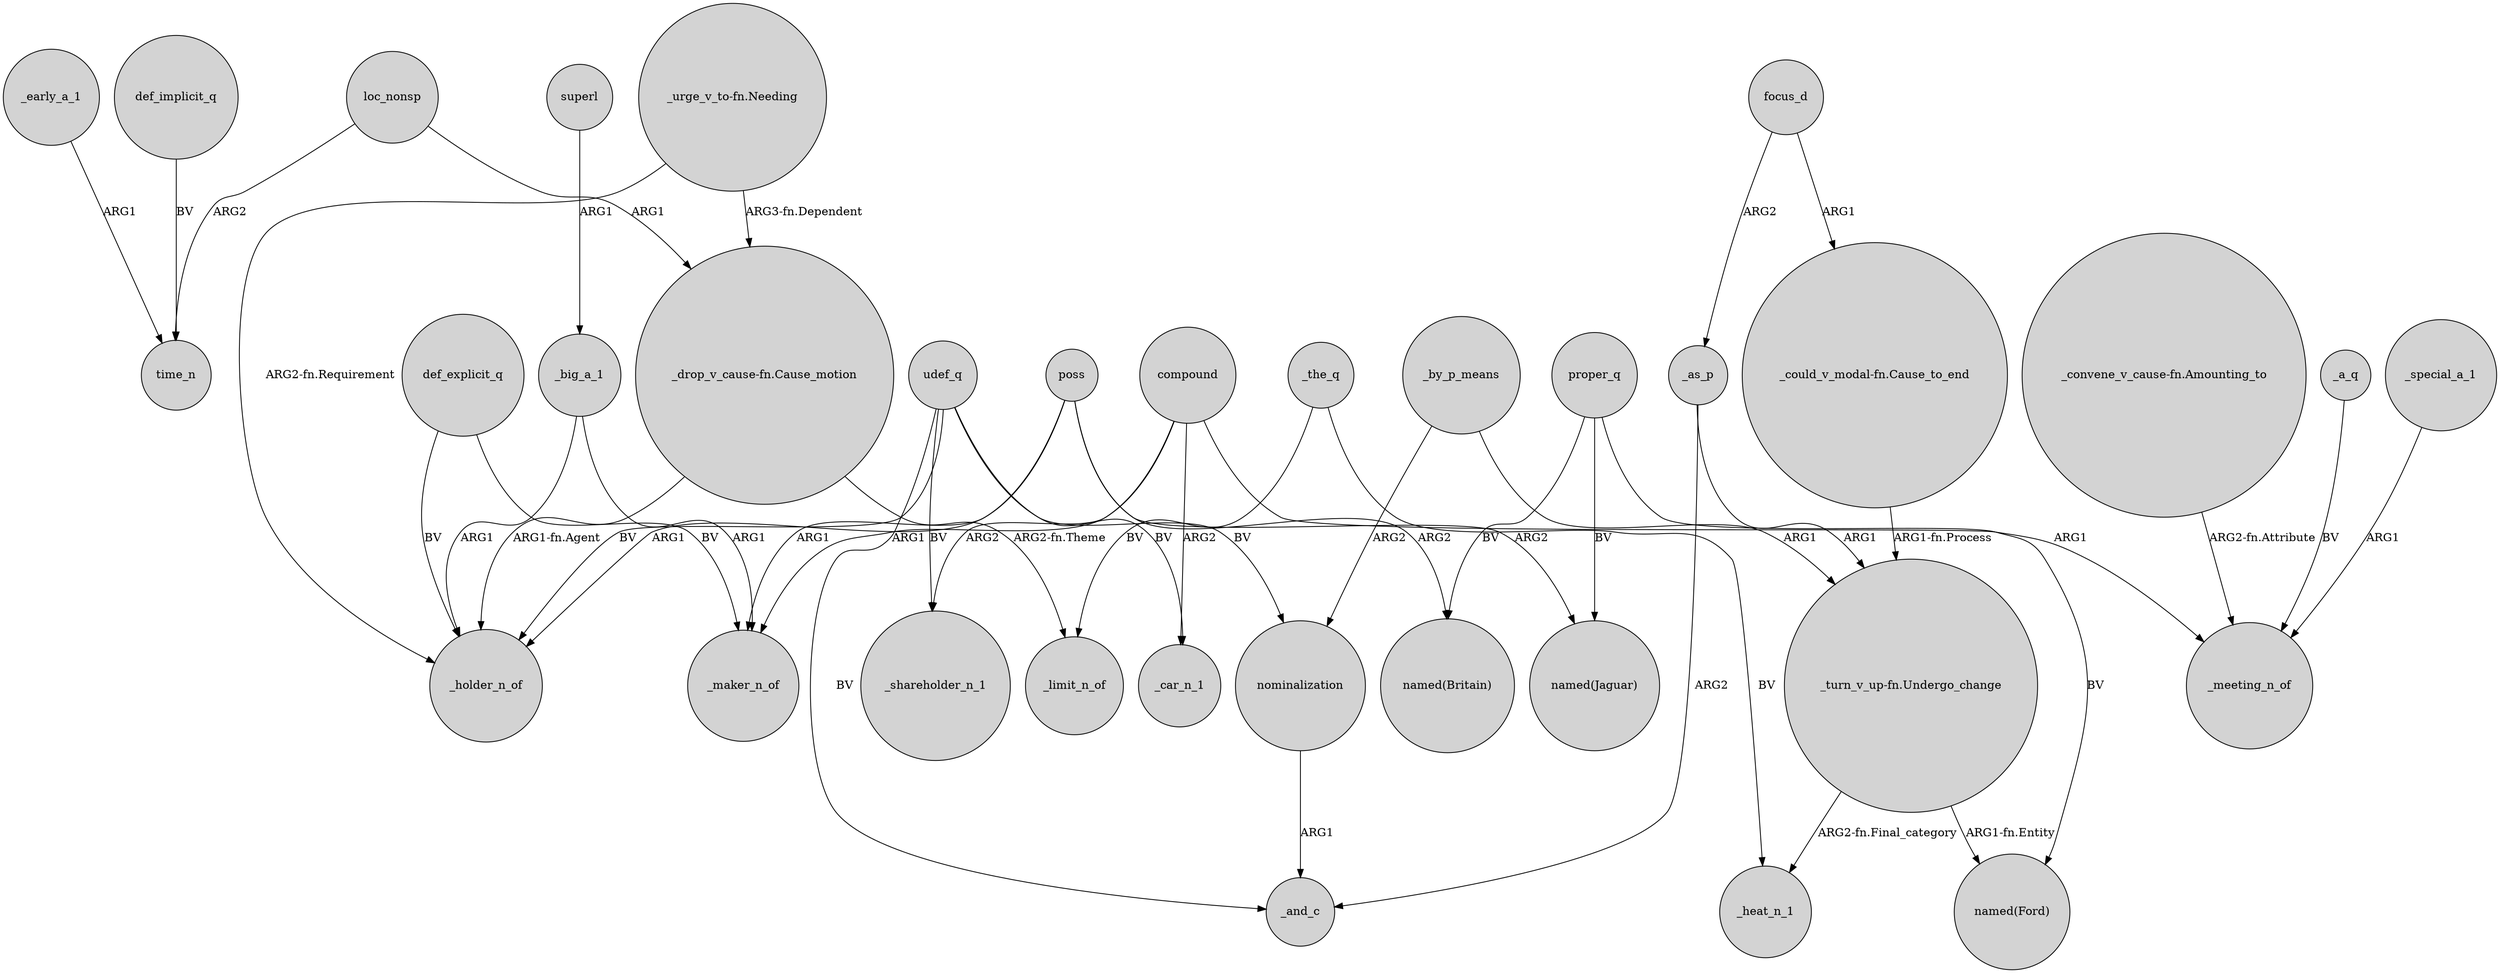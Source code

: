 digraph {
	node [shape=circle style=filled]
	_early_a_1 -> time_n [label=ARG1]
	_big_a_1 -> _holder_n_of [label=ARG1]
	proper_q -> "named(Ford)" [label=BV]
	compound -> _shareholder_n_1 [label=ARG2]
	"_convene_v_cause-fn.Amounting_to" -> _meeting_n_of [label="ARG2-fn.Attribute"]
	focus_d -> "_could_v_modal-fn.Cause_to_end" [label=ARG1]
	udef_q -> _shareholder_n_1 [label=BV]
	def_explicit_q -> _holder_n_of [label=BV]
	"_turn_v_up-fn.Undergo_change" -> "named(Ford)" [label="ARG1-fn.Entity"]
	udef_q -> nominalization [label=BV]
	poss -> _holder_n_of [label=ARG1]
	"_urge_v_to-fn.Needing" -> "_drop_v_cause-fn.Cause_motion" [label="ARG3-fn.Dependent"]
	_as_p -> _and_c [label=ARG2]
	"_could_v_modal-fn.Cause_to_end" -> "_turn_v_up-fn.Undergo_change" [label="ARG1-fn.Process"]
	udef_q -> _and_c [label=BV]
	poss -> "named(Britain)" [label=ARG2]
	nominalization -> _and_c [label=ARG1]
	"_urge_v_to-fn.Needing" -> _holder_n_of [label="ARG2-fn.Requirement"]
	compound -> _meeting_n_of [label=ARG1]
	"_turn_v_up-fn.Undergo_change" -> _heat_n_1 [label="ARG2-fn.Final_category"]
	_the_q -> _limit_n_of [label=BV]
	_a_q -> _meeting_n_of [label=BV]
	_the_q -> _heat_n_1 [label=BV]
	superl -> _big_a_1 [label=ARG1]
	udef_q -> _holder_n_of [label=BV]
	compound -> _car_n_1 [label=ARG2]
	proper_q -> "named(Britain)" [label=BV]
	_by_p_means -> nominalization [label=ARG2]
	poss -> "named(Jaguar)" [label=ARG2]
	proper_q -> "named(Jaguar)" [label=BV]
	loc_nonsp -> "_drop_v_cause-fn.Cause_motion" [label=ARG1]
	udef_q -> _car_n_1 [label=BV]
	"_drop_v_cause-fn.Cause_motion" -> _holder_n_of [label="ARG1-fn.Agent"]
	_as_p -> "_turn_v_up-fn.Undergo_change" [label=ARG1]
	compound -> _maker_n_of [label=ARG1]
	poss -> _maker_n_of [label=ARG1]
	def_explicit_q -> _maker_n_of [label=BV]
	loc_nonsp -> time_n [label=ARG2]
	_special_a_1 -> _meeting_n_of [label=ARG1]
	focus_d -> _as_p [label=ARG2]
	_big_a_1 -> _maker_n_of [label=ARG1]
	_by_p_means -> "_turn_v_up-fn.Undergo_change" [label=ARG1]
	"_drop_v_cause-fn.Cause_motion" -> _limit_n_of [label="ARG2-fn.Theme"]
	def_implicit_q -> time_n [label=BV]
}
